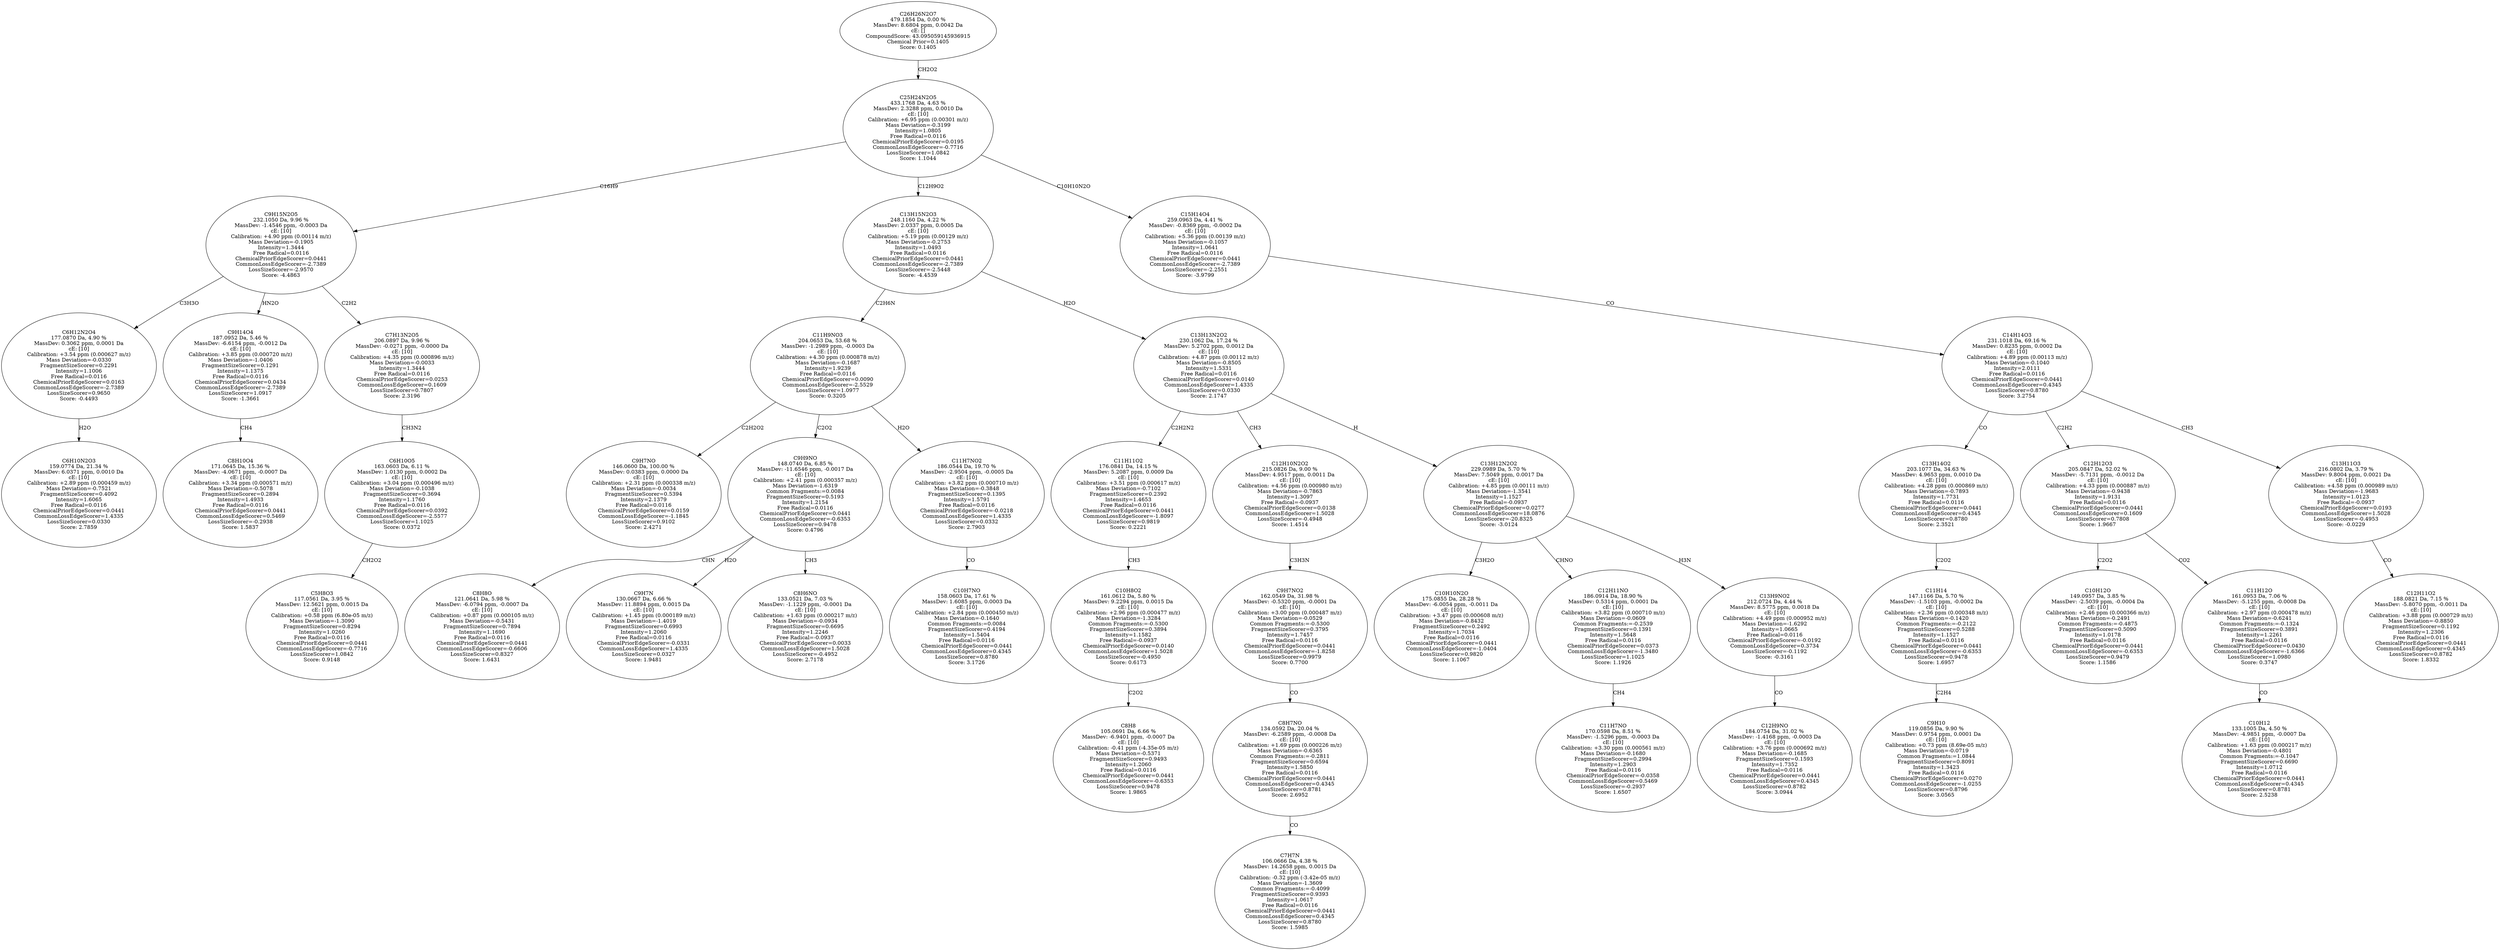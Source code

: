 strict digraph {
v1 [label="C6H10N2O3\n159.0774 Da, 21.34 %\nMassDev: 6.0371 ppm, 0.0010 Da\ncE: [10]\nCalibration: +2.89 ppm (0.000459 m/z)\nMass Deviation=-0.7521\nFragmentSizeScorer=0.4092\nIntensity=1.6065\nFree Radical=0.0116\nChemicalPriorEdgeScorer=0.0441\nCommonLossEdgeScorer=1.4335\nLossSizeScorer=0.0330\nScore: 2.7859"];
v2 [label="C6H12N2O4\n177.0870 Da, 4.90 %\nMassDev: 0.3062 ppm, 0.0001 Da\ncE: [10]\nCalibration: +3.54 ppm (0.000627 m/z)\nMass Deviation=-0.0330\nFragmentSizeScorer=0.2291\nIntensity=1.1006\nFree Radical=0.0116\nChemicalPriorEdgeScorer=0.0163\nCommonLossEdgeScorer=-2.7389\nLossSizeScorer=0.9650\nScore: -0.4493"];
v3 [label="C8H10O4\n171.0645 Da, 15.36 %\nMassDev: -4.0671 ppm, -0.0007 Da\ncE: [10]\nCalibration: +3.34 ppm (0.000571 m/z)\nMass Deviation=-0.5078\nFragmentSizeScorer=0.2894\nIntensity=1.4933\nFree Radical=0.0116\nChemicalPriorEdgeScorer=0.0441\nCommonLossEdgeScorer=0.5469\nLossSizeScorer=-0.2938\nScore: 1.5837"];
v4 [label="C9H14O4\n187.0952 Da, 5.46 %\nMassDev: -6.6154 ppm, -0.0012 Da\ncE: [10]\nCalibration: +3.85 ppm (0.000720 m/z)\nMass Deviation=-1.0406\nFragmentSizeScorer=0.1291\nIntensity=1.1375\nFree Radical=0.0116\nChemicalPriorEdgeScorer=0.0434\nCommonLossEdgeScorer=-2.7389\nLossSizeScorer=1.0917\nScore: -1.3661"];
v5 [label="C5H8O3\n117.0561 Da, 3.95 %\nMassDev: 12.5621 ppm, 0.0015 Da\ncE: [10]\nCalibration: +0.58 ppm (6.80e-05 m/z)\nMass Deviation=-1.3090\nFragmentSizeScorer=0.8294\nIntensity=1.0260\nFree Radical=0.0116\nChemicalPriorEdgeScorer=0.0441\nCommonLossEdgeScorer=-0.7716\nLossSizeScorer=1.0842\nScore: 0.9148"];
v6 [label="C6H10O5\n163.0603 Da, 6.11 %\nMassDev: 1.0130 ppm, 0.0002 Da\ncE: [10]\nCalibration: +3.04 ppm (0.000496 m/z)\nMass Deviation=-0.1038\nFragmentSizeScorer=0.3694\nIntensity=1.1760\nFree Radical=0.0116\nChemicalPriorEdgeScorer=0.0392\nCommonLossEdgeScorer=-2.5577\nLossSizeScorer=1.1025\nScore: 0.0372"];
v7 [label="C7H13N2O5\n206.0897 Da, 9.96 %\nMassDev: -0.0271 ppm, -0.0000 Da\ncE: [10]\nCalibration: +4.35 ppm (0.000896 m/z)\nMass Deviation=-0.0033\nIntensity=1.3444\nFree Radical=0.0116\nChemicalPriorEdgeScorer=0.0253\nCommonLossEdgeScorer=0.1609\nLossSizeScorer=0.7807\nScore: 2.3196"];
v8 [label="C9H15N2O5\n232.1050 Da, 9.96 %\nMassDev: -1.4546 ppm, -0.0003 Da\ncE: [10]\nCalibration: +4.90 ppm (0.00114 m/z)\nMass Deviation=-0.1905\nIntensity=1.3444\nFree Radical=0.0116\nChemicalPriorEdgeScorer=0.0441\nCommonLossEdgeScorer=-2.7389\nLossSizeScorer=-2.9570\nScore: -4.4863"];
v9 [label="C9H7NO\n146.0600 Da, 100.00 %\nMassDev: 0.0383 ppm, 0.0000 Da\ncE: [10]\nCalibration: +2.31 ppm (0.000338 m/z)\nMass Deviation=-0.0034\nFragmentSizeScorer=0.5394\nIntensity=2.1379\nFree Radical=0.0116\nChemicalPriorEdgeScorer=0.0159\nCommonLossEdgeScorer=-1.1845\nLossSizeScorer=0.9102\nScore: 2.4271"];
v10 [label="C8H8O\n121.0641 Da, 5.98 %\nMassDev: -6.0794 ppm, -0.0007 Da\ncE: [10]\nCalibration: +0.87 ppm (0.000105 m/z)\nMass Deviation=-0.5431\nFragmentSizeScorer=0.7894\nIntensity=1.1690\nFree Radical=0.0116\nChemicalPriorEdgeScorer=0.0441\nCommonLossEdgeScorer=-0.6606\nLossSizeScorer=0.8327\nScore: 1.6431"];
v11 [label="C9H7N\n130.0667 Da, 6.66 %\nMassDev: 11.8894 ppm, 0.0015 Da\ncE: [10]\nCalibration: +1.45 ppm (0.000189 m/z)\nMass Deviation=-1.4019\nFragmentSizeScorer=0.6993\nIntensity=1.2060\nFree Radical=0.0116\nChemicalPriorEdgeScorer=-0.0331\nCommonLossEdgeScorer=1.4335\nLossSizeScorer=0.0327\nScore: 1.9481"];
v12 [label="C8H6NO\n133.0521 Da, 7.03 %\nMassDev: -1.1229 ppm, -0.0001 Da\ncE: [10]\nCalibration: +1.63 ppm (0.000217 m/z)\nMass Deviation=-0.0934\nFragmentSizeScorer=0.6695\nIntensity=1.2246\nFree Radical=-0.0937\nChemicalPriorEdgeScorer=0.0033\nCommonLossEdgeScorer=1.5028\nLossSizeScorer=-0.4952\nScore: 2.7178"];
v13 [label="C9H9NO\n148.0740 Da, 6.85 %\nMassDev: -11.6546 ppm, -0.0017 Da\ncE: [10]\nCalibration: +2.41 ppm (0.000357 m/z)\nMass Deviation=-1.6319\nCommon Fragments:=0.0084\nFragmentSizeScorer=0.5193\nIntensity=1.2154\nFree Radical=0.0116\nChemicalPriorEdgeScorer=0.0441\nCommonLossEdgeScorer=-0.6353\nLossSizeScorer=0.9478\nScore: 0.4796"];
v14 [label="C10H7NO\n158.0603 Da, 17.61 %\nMassDev: 1.6085 ppm, 0.0003 Da\ncE: [10]\nCalibration: +2.84 ppm (0.000450 m/z)\nMass Deviation=-0.1640\nCommon Fragments:=0.0084\nFragmentSizeScorer=0.4194\nIntensity=1.5404\nFree Radical=0.0116\nChemicalPriorEdgeScorer=0.0441\nCommonLossEdgeScorer=0.4345\nLossSizeScorer=0.8780\nScore: 3.1726"];
v15 [label="C11H7NO2\n186.0544 Da, 19.70 %\nMassDev: -2.9504 ppm, -0.0005 Da\ncE: [10]\nCalibration: +3.82 ppm (0.000710 m/z)\nMass Deviation=-0.3848\nFragmentSizeScorer=0.1395\nIntensity=1.5791\nFree Radical=0.0116\nChemicalPriorEdgeScorer=-0.0218\nCommonLossEdgeScorer=1.4335\nLossSizeScorer=0.0332\nScore: 2.7903"];
v16 [label="C11H9NO3\n204.0653 Da, 53.68 %\nMassDev: -1.2989 ppm, -0.0003 Da\ncE: [10]\nCalibration: +4.30 ppm (0.000878 m/z)\nMass Deviation=-0.1687\nIntensity=1.9239\nFree Radical=0.0116\nChemicalPriorEdgeScorer=0.0090\nCommonLossEdgeScorer=-2.5529\nLossSizeScorer=1.0977\nScore: 0.3205"];
v17 [label="C8H8\n105.0691 Da, 6.66 %\nMassDev: -6.9401 ppm, -0.0007 Da\ncE: [10]\nCalibration: -0.41 ppm (-4.35e-05 m/z)\nMass Deviation=-0.5371\nFragmentSizeScorer=0.9493\nIntensity=1.2060\nFree Radical=0.0116\nChemicalPriorEdgeScorer=0.0441\nCommonLossEdgeScorer=-0.6353\nLossSizeScorer=0.9478\nScore: 1.9865"];
v18 [label="C10H8O2\n161.0612 Da, 5.80 %\nMassDev: 9.2294 ppm, 0.0015 Da\ncE: [10]\nCalibration: +2.96 ppm (0.000477 m/z)\nMass Deviation=-1.3284\nCommon Fragments:=-0.5300\nFragmentSizeScorer=0.3894\nIntensity=1.1582\nFree Radical=-0.0937\nChemicalPriorEdgeScorer=0.0140\nCommonLossEdgeScorer=1.5028\nLossSizeScorer=-0.4950\nScore: 0.6173"];
v19 [label="C11H11O2\n176.0841 Da, 14.15 %\nMassDev: 5.2087 ppm, 0.0009 Da\ncE: [10]\nCalibration: +3.51 ppm (0.000617 m/z)\nMass Deviation=-0.7102\nFragmentSizeScorer=0.2392\nIntensity=1.4653\nFree Radical=0.0116\nChemicalPriorEdgeScorer=0.0441\nCommonLossEdgeScorer=-1.8097\nLossSizeScorer=0.9819\nScore: 0.2221"];
v20 [label="C7H7N\n106.0666 Da, 4.38 %\nMassDev: 14.2658 ppm, 0.0015 Da\ncE: [10]\nCalibration: -0.32 ppm (-3.42e-05 m/z)\nMass Deviation=-1.3609\nCommon Fragments:=-0.4099\nFragmentSizeScorer=0.9393\nIntensity=1.0617\nFree Radical=0.0116\nChemicalPriorEdgeScorer=0.0441\nCommonLossEdgeScorer=0.4345\nLossSizeScorer=0.8780\nScore: 1.5985"];
v21 [label="C8H7NO\n134.0592 Da, 20.04 %\nMassDev: -6.2589 ppm, -0.0008 Da\ncE: [10]\nCalibration: +1.69 ppm (0.000226 m/z)\nMass Deviation=-0.6365\nCommon Fragments:=-0.2811\nFragmentSizeScorer=0.6594\nIntensity=1.5850\nFree Radical=0.0116\nChemicalPriorEdgeScorer=0.0441\nCommonLossEdgeScorer=0.4345\nLossSizeScorer=0.8781\nScore: 2.6952"];
v22 [label="C9H7NO2\n162.0549 Da, 31.98 %\nMassDev: -0.5320 ppm, -0.0001 Da\ncE: [10]\nCalibration: +3.00 ppm (0.000487 m/z)\nMass Deviation=-0.0529\nCommon Fragments:=-0.5300\nFragmentSizeScorer=0.3795\nIntensity=1.7457\nFree Radical=0.0116\nChemicalPriorEdgeScorer=0.0441\nCommonLossEdgeScorer=-1.8258\nLossSizeScorer=0.9979\nScore: 0.7700"];
v23 [label="C12H10N2O2\n215.0826 Da, 9.00 %\nMassDev: 4.9517 ppm, 0.0011 Da\ncE: [10]\nCalibration: +4.56 ppm (0.000980 m/z)\nMass Deviation=-0.7863\nIntensity=1.3097\nFree Radical=-0.0937\nChemicalPriorEdgeScorer=0.0138\nCommonLossEdgeScorer=1.5028\nLossSizeScorer=-0.4948\nScore: 1.4514"];
v24 [label="C10H10N2O\n175.0855 Da, 28.28 %\nMassDev: -6.0054 ppm, -0.0011 Da\ncE: [10]\nCalibration: +3.47 ppm (0.000608 m/z)\nMass Deviation=-0.8432\nFragmentSizeScorer=0.2492\nIntensity=1.7034\nFree Radical=0.0116\nChemicalPriorEdgeScorer=0.0441\nCommonLossEdgeScorer=-1.0404\nLossSizeScorer=0.9820\nScore: 1.1067"];
v25 [label="C11H7NO\n170.0598 Da, 8.51 %\nMassDev: -1.5296 ppm, -0.0003 Da\ncE: [10]\nCalibration: +3.30 ppm (0.000561 m/z)\nMass Deviation=-0.1680\nFragmentSizeScorer=0.2994\nIntensity=1.2903\nFree Radical=0.0116\nChemicalPriorEdgeScorer=-0.0358\nCommonLossEdgeScorer=0.5469\nLossSizeScorer=-0.2937\nScore: 1.6507"];
v26 [label="C12H11NO\n186.0914 Da, 18.90 %\nMassDev: 0.5314 ppm, 0.0001 Da\ncE: [10]\nCalibration: +3.82 ppm (0.000710 m/z)\nMass Deviation=-0.0609\nCommon Fragments:=-0.2539\nFragmentSizeScorer=0.1391\nIntensity=1.5648\nFree Radical=0.0116\nChemicalPriorEdgeScorer=0.0373\nCommonLossEdgeScorer=-1.3480\nLossSizeScorer=1.1025\nScore: 1.1926"];
v27 [label="C12H9NO\n184.0754 Da, 31.02 %\nMassDev: -1.4168 ppm, -0.0003 Da\ncE: [10]\nCalibration: +3.76 ppm (0.000692 m/z)\nMass Deviation=-0.1685\nFragmentSizeScorer=0.1593\nIntensity=1.7352\nFree Radical=0.0116\nChemicalPriorEdgeScorer=0.0441\nCommonLossEdgeScorer=0.4345\nLossSizeScorer=0.8782\nScore: 3.0944"];
v28 [label="C13H9NO2\n212.0724 Da, 4.44 %\nMassDev: 8.5775 ppm, 0.0018 Da\ncE: [10]\nCalibration: +4.49 ppm (0.000952 m/z)\nMass Deviation=-1.6292\nIntensity=1.0665\nFree Radical=0.0116\nChemicalPriorEdgeScorer=-0.0192\nCommonLossEdgeScorer=0.3734\nLossSizeScorer=-0.1192\nScore: -0.3161"];
v29 [label="C13H12N2O2\n229.0989 Da, 5.70 %\nMassDev: 7.5049 ppm, 0.0017 Da\ncE: [10]\nCalibration: +4.85 ppm (0.00111 m/z)\nMass Deviation=-1.3541\nIntensity=1.1527\nFree Radical=-0.0937\nChemicalPriorEdgeScorer=0.0277\nCommonLossEdgeScorer=18.0876\nLossSizeScorer=-20.8325\nScore: -3.0124"];
v30 [label="C13H13N2O2\n230.1062 Da, 17.24 %\nMassDev: 5.2702 ppm, 0.0012 Da\ncE: [10]\nCalibration: +4.87 ppm (0.00112 m/z)\nMass Deviation=-0.8505\nIntensity=1.5331\nFree Radical=0.0116\nChemicalPriorEdgeScorer=0.0140\nCommonLossEdgeScorer=1.4335\nLossSizeScorer=0.0330\nScore: 2.1747"];
v31 [label="C13H15N2O3\n248.1160 Da, 4.22 %\nMassDev: 2.0337 ppm, 0.0005 Da\ncE: [10]\nCalibration: +5.19 ppm (0.00129 m/z)\nMass Deviation=-0.2753\nIntensity=1.0493\nFree Radical=0.0116\nChemicalPriorEdgeScorer=0.0441\nCommonLossEdgeScorer=-2.7389\nLossSizeScorer=-2.5448\nScore: -4.4539"];
v32 [label="C9H10\n119.0856 Da, 9.90 %\nMassDev: 0.9754 ppm, 0.0001 Da\ncE: [10]\nCalibration: +0.73 ppm (8.69e-05 m/z)\nMass Deviation=-0.0719\nCommon Fragments:=1.0844\nFragmentSizeScorer=0.8091\nIntensity=1.3423\nFree Radical=0.0116\nChemicalPriorEdgeScorer=0.0270\nCommonLossEdgeScorer=-1.0255\nLossSizeScorer=0.8796\nScore: 3.0565"];
v33 [label="C11H14\n147.1166 Da, 5.70 %\nMassDev: -1.5103 ppm, -0.0002 Da\ncE: [10]\nCalibration: +2.36 ppm (0.000348 m/z)\nMass Deviation=-0.1420\nCommon Fragments:=-0.2122\nFragmentSizeScorer=0.5288\nIntensity=1.1527\nFree Radical=0.0116\nChemicalPriorEdgeScorer=0.0441\nCommonLossEdgeScorer=-0.6353\nLossSizeScorer=0.9478\nScore: 1.6957"];
v34 [label="C13H14O2\n203.1077 Da, 34.63 %\nMassDev: 4.9653 ppm, 0.0010 Da\ncE: [10]\nCalibration: +4.28 ppm (0.000869 m/z)\nMass Deviation=-0.7893\nIntensity=1.7731\nFree Radical=0.0116\nChemicalPriorEdgeScorer=0.0441\nCommonLossEdgeScorer=0.4345\nLossSizeScorer=0.8780\nScore: 2.3521"];
v35 [label="C10H12O\n149.0957 Da, 3.85 %\nMassDev: -2.5039 ppm, -0.0004 Da\ncE: [10]\nCalibration: +2.46 ppm (0.000366 m/z)\nMass Deviation=-0.2491\nCommon Fragments:=-0.4875\nFragmentSizeScorer=0.5090\nIntensity=1.0178\nFree Radical=0.0116\nChemicalPriorEdgeScorer=0.0441\nCommonLossEdgeScorer=-0.6353\nLossSizeScorer=0.9479\nScore: 1.1586"];
v36 [label="C10H12\n133.1005 Da, 4.50 %\nMassDev: -4.9851 ppm, -0.0007 Da\ncE: [10]\nCalibration: +1.63 ppm (0.000217 m/z)\nMass Deviation=-0.4801\nCommon Fragments:=-0.1047\nFragmentSizeScorer=0.6690\nIntensity=1.0712\nFree Radical=0.0116\nChemicalPriorEdgeScorer=0.0441\nCommonLossEdgeScorer=0.4345\nLossSizeScorer=0.8781\nScore: 2.5238"];
v37 [label="C11H12O\n161.0953 Da, 7.06 %\nMassDev: -5.1255 ppm, -0.0008 Da\ncE: [10]\nCalibration: +2.97 ppm (0.000478 m/z)\nMass Deviation=-0.6241\nCommon Fragments:=-0.1324\nFragmentSizeScorer=0.3891\nIntensity=1.2261\nFree Radical=0.0116\nChemicalPriorEdgeScorer=0.0430\nCommonLossEdgeScorer=-1.6366\nLossSizeScorer=1.0980\nScore: 0.3747"];
v38 [label="C12H12O3\n205.0847 Da, 52.02 %\nMassDev: -5.7131 ppm, -0.0012 Da\ncE: [10]\nCalibration: +4.33 ppm (0.000887 m/z)\nMass Deviation=-0.9438\nIntensity=1.9131\nFree Radical=0.0116\nChemicalPriorEdgeScorer=0.0441\nCommonLossEdgeScorer=0.1609\nLossSizeScorer=0.7808\nScore: 1.9667"];
v39 [label="C12H11O2\n188.0821 Da, 7.15 %\nMassDev: -5.8070 ppm, -0.0011 Da\ncE: [10]\nCalibration: +3.88 ppm (0.000729 m/z)\nMass Deviation=-0.8850\nFragmentSizeScorer=0.1192\nIntensity=1.2306\nFree Radical=0.0116\nChemicalPriorEdgeScorer=0.0441\nCommonLossEdgeScorer=0.4345\nLossSizeScorer=0.8782\nScore: 1.8332"];
v40 [label="C13H11O3\n216.0802 Da, 3.79 %\nMassDev: 9.8004 ppm, 0.0021 Da\ncE: [10]\nCalibration: +4.58 ppm (0.000989 m/z)\nMass Deviation=-1.9683\nIntensity=1.0123\nFree Radical=-0.0937\nChemicalPriorEdgeScorer=0.0193\nCommonLossEdgeScorer=1.5028\nLossSizeScorer=-0.4953\nScore: -0.0229"];
v41 [label="C14H14O3\n231.1018 Da, 69.16 %\nMassDev: 0.8235 ppm, 0.0002 Da\ncE: [10]\nCalibration: +4.89 ppm (0.00113 m/z)\nMass Deviation=-0.1040\nIntensity=2.0111\nFree Radical=0.0116\nChemicalPriorEdgeScorer=0.0441\nCommonLossEdgeScorer=0.4345\nLossSizeScorer=0.8780\nScore: 3.2754"];
v42 [label="C15H14O4\n259.0963 Da, 4.41 %\nMassDev: -0.8369 ppm, -0.0002 Da\ncE: [10]\nCalibration: +5.36 ppm (0.00139 m/z)\nMass Deviation=-0.1057\nIntensity=1.0641\nFree Radical=0.0116\nChemicalPriorEdgeScorer=0.0441\nCommonLossEdgeScorer=-2.7389\nLossSizeScorer=-2.2551\nScore: -3.9799"];
v43 [label="C25H24N2O5\n433.1768 Da, 4.63 %\nMassDev: 2.3288 ppm, 0.0010 Da\ncE: [10]\nCalibration: +6.95 ppm (0.00301 m/z)\nMass Deviation=-0.3199\nIntensity=1.0805\nFree Radical=0.0116\nChemicalPriorEdgeScorer=0.0195\nCommonLossEdgeScorer=-0.7716\nLossSizeScorer=1.0842\nScore: 1.1044"];
v44 [label="C26H26N2O7\n479.1854 Da, 0.00 %\nMassDev: 8.6804 ppm, 0.0042 Da\ncE: []\nCompoundScore: 43.095059145936915\nChemical Prior=0.1405\nScore: 0.1405"];
v2 -> v1 [label="H2O"];
v8 -> v2 [label="C3H3O"];
v4 -> v3 [label="CH4"];
v8 -> v4 [label="HN2O"];
v6 -> v5 [label="CH2O2"];
v7 -> v6 [label="CH3N2"];
v8 -> v7 [label="C2H2"];
v43 -> v8 [label="C16H9"];
v16 -> v9 [label="C2H2O2"];
v13 -> v10 [label="CHN"];
v13 -> v11 [label="H2O"];
v13 -> v12 [label="CH3"];
v16 -> v13 [label="C2O2"];
v15 -> v14 [label="CO"];
v16 -> v15 [label="H2O"];
v31 -> v16 [label="C2H6N"];
v18 -> v17 [label="C2O2"];
v19 -> v18 [label="CH3"];
v30 -> v19 [label="C2H2N2"];
v21 -> v20 [label="CO"];
v22 -> v21 [label="CO"];
v23 -> v22 [label="C3H3N"];
v30 -> v23 [label="CH3"];
v29 -> v24 [label="C3H2O"];
v26 -> v25 [label="CH4"];
v29 -> v26 [label="CHNO"];
v28 -> v27 [label="CO"];
v29 -> v28 [label="H3N"];
v30 -> v29 [label="H"];
v31 -> v30 [label="H2O"];
v43 -> v31 [label="C12H9O2"];
v33 -> v32 [label="C2H4"];
v34 -> v33 [label="C2O2"];
v41 -> v34 [label="CO"];
v38 -> v35 [label="C2O2"];
v37 -> v36 [label="CO"];
v38 -> v37 [label="CO2"];
v41 -> v38 [label="C2H2"];
v40 -> v39 [label="CO"];
v41 -> v40 [label="CH3"];
v42 -> v41 [label="CO"];
v43 -> v42 [label="C10H10N2O"];
v44 -> v43 [label="CH2O2"];
}